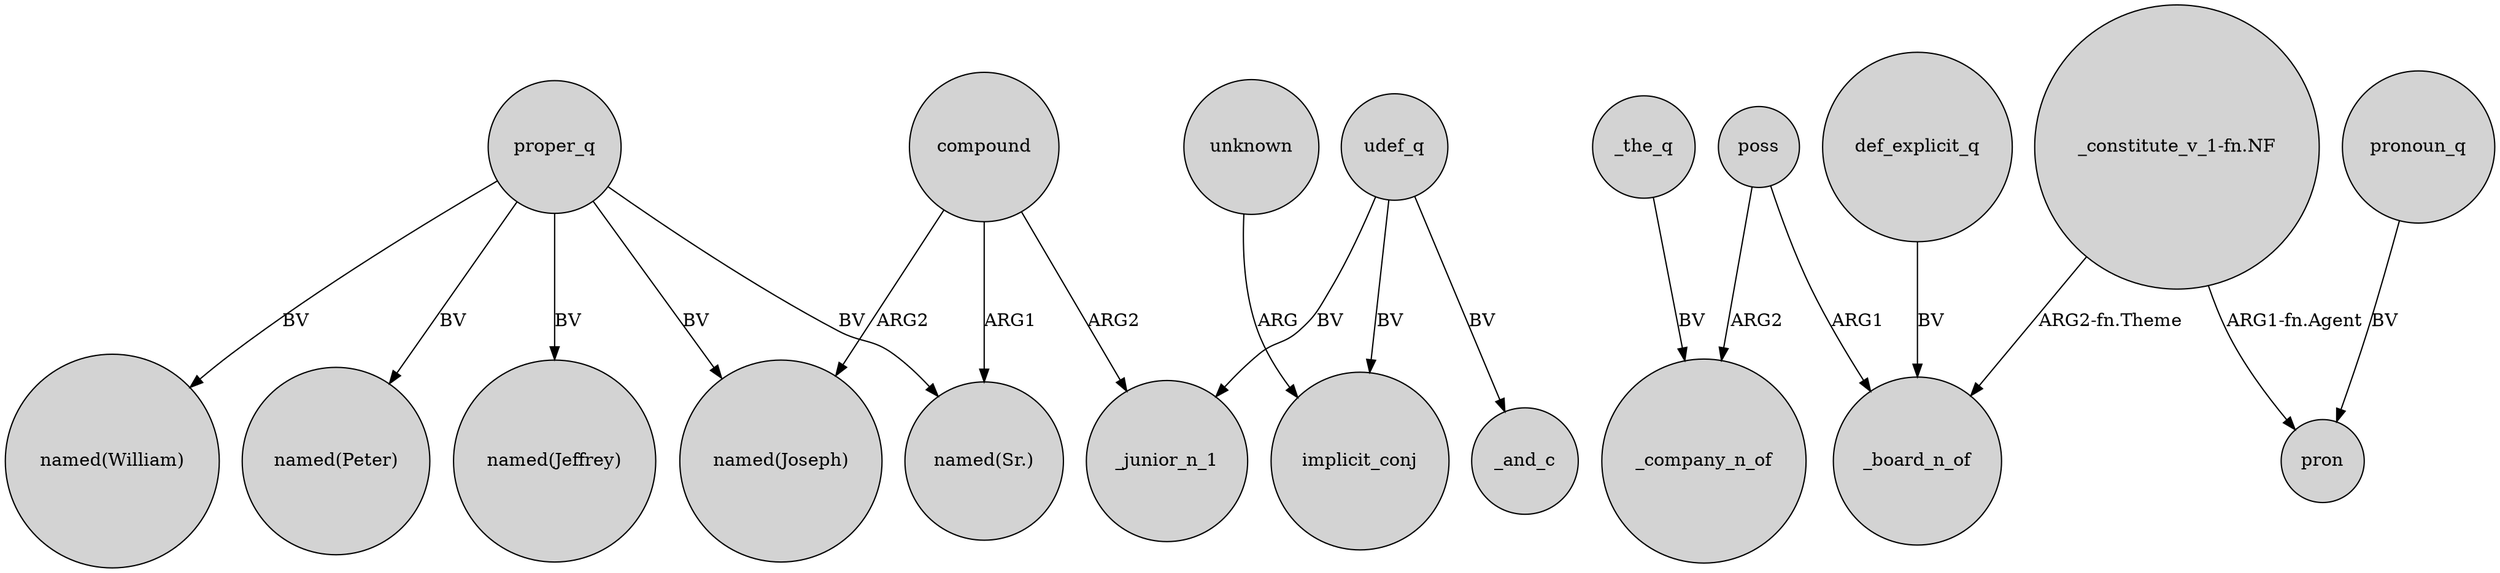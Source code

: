 digraph {
	node [shape=circle style=filled]
	proper_q -> "named(Sr.)" [label=BV]
	unknown -> implicit_conj [label=ARG]
	poss -> _board_n_of [label=ARG1]
	def_explicit_q -> _board_n_of [label=BV]
	"_constitute_v_1-fn.NF" -> pron [label="ARG1-fn.Agent"]
	proper_q -> "named(Peter)" [label=BV]
	udef_q -> implicit_conj [label=BV]
	_the_q -> _company_n_of [label=BV]
	udef_q -> _junior_n_1 [label=BV]
	proper_q -> "named(Joseph)" [label=BV]
	compound -> "named(Sr.)" [label=ARG1]
	compound -> _junior_n_1 [label=ARG2]
	pronoun_q -> pron [label=BV]
	"_constitute_v_1-fn.NF" -> _board_n_of [label="ARG2-fn.Theme"]
	compound -> "named(Joseph)" [label=ARG2]
	poss -> _company_n_of [label=ARG2]
	proper_q -> "named(Jeffrey)" [label=BV]
	udef_q -> _and_c [label=BV]
	proper_q -> "named(William)" [label=BV]
}
